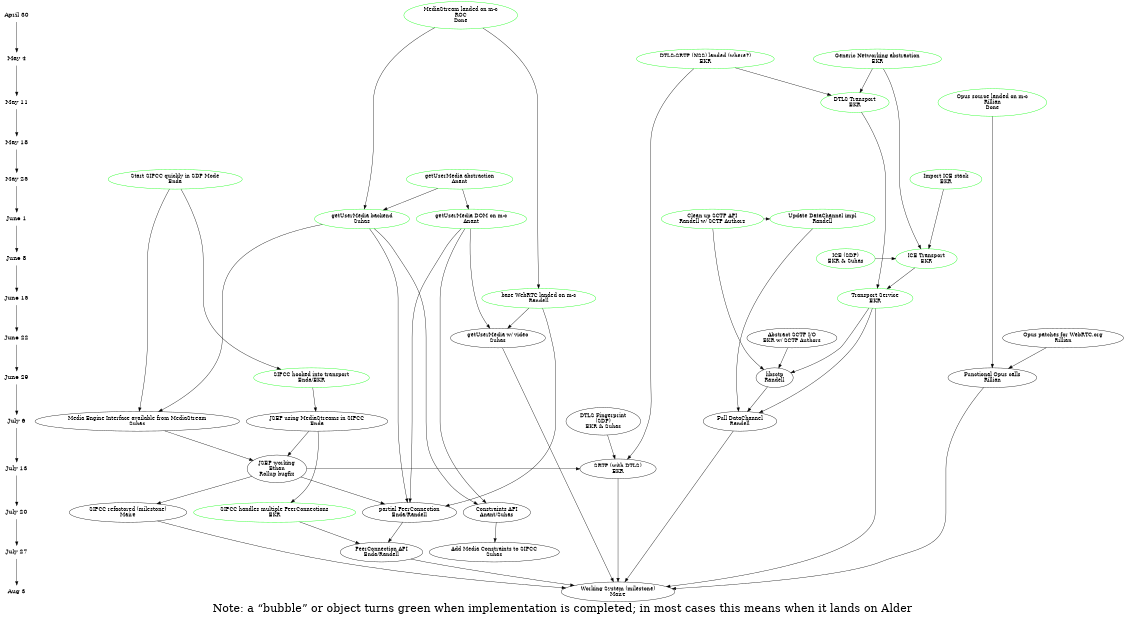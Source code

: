 digraph G {
labelloc="b";
fontsize=30;
style=bold;
label="Note: a “bubble” or object turns green when implementation is completed; in most cases this means when it lands on Alder"

ranksep=.75; size = "7.5,7.5";
{
node [shape=plaintext, fontsize=16]; /* the time-line graph */ 
     "April 30"-> "May 4"-> "May 11"-> "May 18"-> "May 25"-> "June 1"-> "June 8"-> "June 15"-> "June 22"-> "June 29"-> "July 6"-> "July 13"-> "July 20"-> "July 27"-> "Aug 3"
}

	{rank = same; "April 30";
	   mediastream [label = "MediaStream landed on m-c\nROC\nDone" color=green];
        }
        
        {
           rank = same; "May 4";
	   genericio [label = "Generic Networking abstraction\nEKR", color=green]
	   dtlssrtp [label = "DTLS-SRTP (NSS) landed (where?)\nEKR" color=green]
        }

	{rank = same; "May 11";
	   opussrc [label = "Opus source landed on m-c\nRillian\nDone" color = green]
	   dtlstransport [label = "DTLS Transport\nEKR"  color=green];
	}
        mediastream->getusermedia
	dtlssrtp -> dtlstransport
	genericio -> dtlstransport

	{rank = same; "May 18";
	}
	
	{rank = same; "May 25";
	   getusermedia_abstract [label = "getUserMedia abstraction\nAnant" color=green]
	   nicer [label = "Import ICE stack\nEKR", color=green];
	   sipccsdp [ label = "Start SIPCC quickly in SDP Mode\nEnda" color=green];
        }	   	   
	getusermedia_abstract->getusermedia_DOM
	getusermedia_abstract->getusermedia
	webrtc->peerconnection_first

	{rank = same; "June 1";
	   sctpupdate [label = "Clean up SCTP API\nRandell w/ SCTP Authors" color=green];
	   datachannelupdate [label = "Update DataChannel impl\nRandell" color=green];
	   getusermedia [label = "getUserMedia backend\nSuhas" color=green]
	   getusermedia_DOM [label = "getUserMedia DOM on m-c\nAnant" color=green]
        }
	getusermedia -> peerconnection_first
	getusermedia_DOM -> peerconnection_first

	{rank = same; "June 8";
	   icetransport [ label = "ICE Transport\nEKR", color=green];
	   iceparams [label = "ICE (SDP)\nEKR & Suhas", color=green];
	}

	nicer -> icetransport
	genericio -> icetransport
	iceparams -> icetransport

	{rank = same; "June 15";
	   webrtc [label = "base WebRTC landed on m-c\nRandell" color=green];
	   transport [label = "Transport Service\nEKR", color=green];
	} 
	mediastream -> webrtc;
	getusermedia_DOM -> constraints;
	getusermedia -> constraints;
	dtlstransport -> transport
	icetransport -> transport
	getusermedia -> sipccmediaengine
        sipccsdp -> sipccmediaengine

        {rank = same; "June 22"; 
          opuswebrtc [label = "Opus patches for WebRTC.org\nRillian"];
          getusermedia_video [label = "getUserMedia w/ video\nSuhas"]
	   sctpio [ label = "Abstract SCTP I/O\nEKR w/ SCTP Authors"]
        }
	constraints -> sipccmediaconstraints
	getusermedia_DOM -> getusermedia_video
	webrtc -> getusermedia_video

	{rank = same; "June 29"; 
       	sipcctransport [ label = "SIPCC hooked into transport\nEnda/EKR" color=green];
		sctp_library [label = "libsctp\nRandell"];
 		opus [ label = "Functional Opus calls\nRillian"];
	}
	sipccsdp -> sipcctransport
	sipcctransport -> sipccjsepmediastreams

        {rank = same; "July 6"; 
           sipccmediaengine [label = "Media Engine Interface available from MediaStream\nSuhas"];
           sipccjsepmediastreams [label = "JSEP using MediaStreams in SIPCC\nEnda"];
	   dtlsfingerprint [ label = "DTLS Fingerprint\n(SDP)\nEKR & Suhas"];
	   datachannel [label = "Full DataChannel\nRandell"];
	}

        dtlsfingerprint -> srtp
	dtlssrtp -> srtp
	opussrc -> opus
	opuswebrtc -> opus
	sipccjsepmediastreams -> JSEP
        sipccjsepmediastreams -> sipccmultipeerconn
	sipccmediaengine -> JSEP

        {rank = same; "July 13"; 
    	   JSEP [ label = "JSEP working\nEthan\nRollup bugfix"]; 
	   srtp [label = "SRTP (with DTLS)\nEKR"] 
	}
	JSEP -> srtp
	JSEP -> peerconnection_first
        JSEP -> sipccrefactor

        {rank = same; "July 20"; 
	   constraints [label = "Constraints API\nAnant/Suhas"];
       	   sipccmultipeerconn [label = "SIPCC handles multiple PeerConnections\nEKR" color=green];
	   peerconnection_first [label = "partial PeerConnection\nEnda/Randell"];
	   sipccrefactor [label = "SIPCC refactored (milestone)\nMaire"];
	}
	peerconnection_first -> peerconnection
        sipccmultipeerconn -> peerconnection

        {rank = same; "July 27"; 
          sipccmediaconstraints [ label = "Add Media Constraints to SIPCC\nSuhas"]; 
	  peerconnection [label = "PeerConnection API\nEnda/Randell"];
	}
	peerconnection -> working

	{rank = same; "Aug 3";
	  working [ label = "Working System (milestone)\nMaire" ] 
	}

	transport -> working
	transport -> datachannel
	sctpio-> sctp_library
	sctpupdate -> sctp_library
	sctpupdate -> datachannelupdate
	datachannelupdate -> datachannel
	sctp_library -> datachannel
	transport -> sctp_library
	datachannel -> working
	srtp -> working
	opus -> working
	sipccrefactor -> working
	getusermedia_video -> working

}
